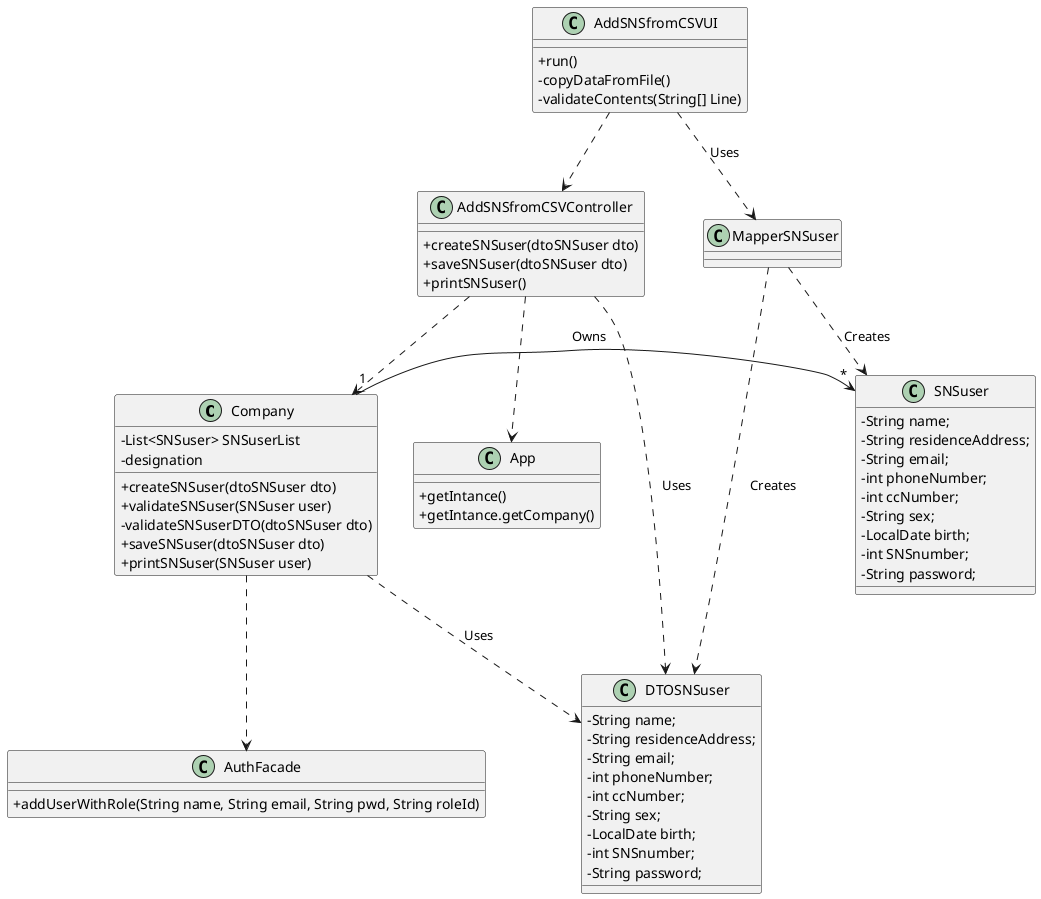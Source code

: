 @startuml
'https://plantuml.com/class-diagram
skinparam classAttributeIconSize 0

Class Company{
-List<SNSuser> SNSuserList
-designation
    +createSNSuser(dtoSNSuser dto)
    +validateSNSuser(SNSuser user)
    -validateSNSuserDTO(dtoSNSuser dto)
    +saveSNSuser(dtoSNSuser dto)
    +printSNSuser(SNSuser user)
}
Class AuthFacade{
+addUserWithRole(String name, String email, String pwd, String roleId)
}

Class App{
+getIntance()
+getIntance.getCompany()
}

Class SNSuser{
- String name;
    - String residenceAddress;
    - String email;
    - int phoneNumber;
    - int ccNumber;
    - String sex;
    - LocalDate birth;
    - int SNSnumber;
    - String password;
}

Class AddSNSfromCSVUI{
+run()
-copyDataFromFile()
-validateContents(String[] Line)
}
Class AddSNSfromCSVController{
+createSNSuser(dtoSNSuser dto)
+saveSNSuser(dtoSNSuser dto)
+printSNSuser()
}

Class DTOSNSuser{
- String name;
    - String residenceAddress;
    - String email;
    - int phoneNumber;
    - int ccNumber;
    - String sex;
    - LocalDate birth;
    - int SNSnumber;
    - String password;
}

Class MapperSNSuser{
}

AddSNSfromCSVUI..>AddSNSfromCSVController
AddSNSfromCSVUI..>MapperSNSuser:Uses
MapperSNSuser..>DTOSNSuser:Creates
MapperSNSuser..>SNSuser:Creates
AddSNSfromCSVController..>Company
AddSNSfromCSVController..>App
AddSNSfromCSVController..>DTOSNSuser:Uses
Company"1"->"*"SNSuser:Owns
Company..>AuthFacade
Company..>DTOSNSuser:Uses


@enduml